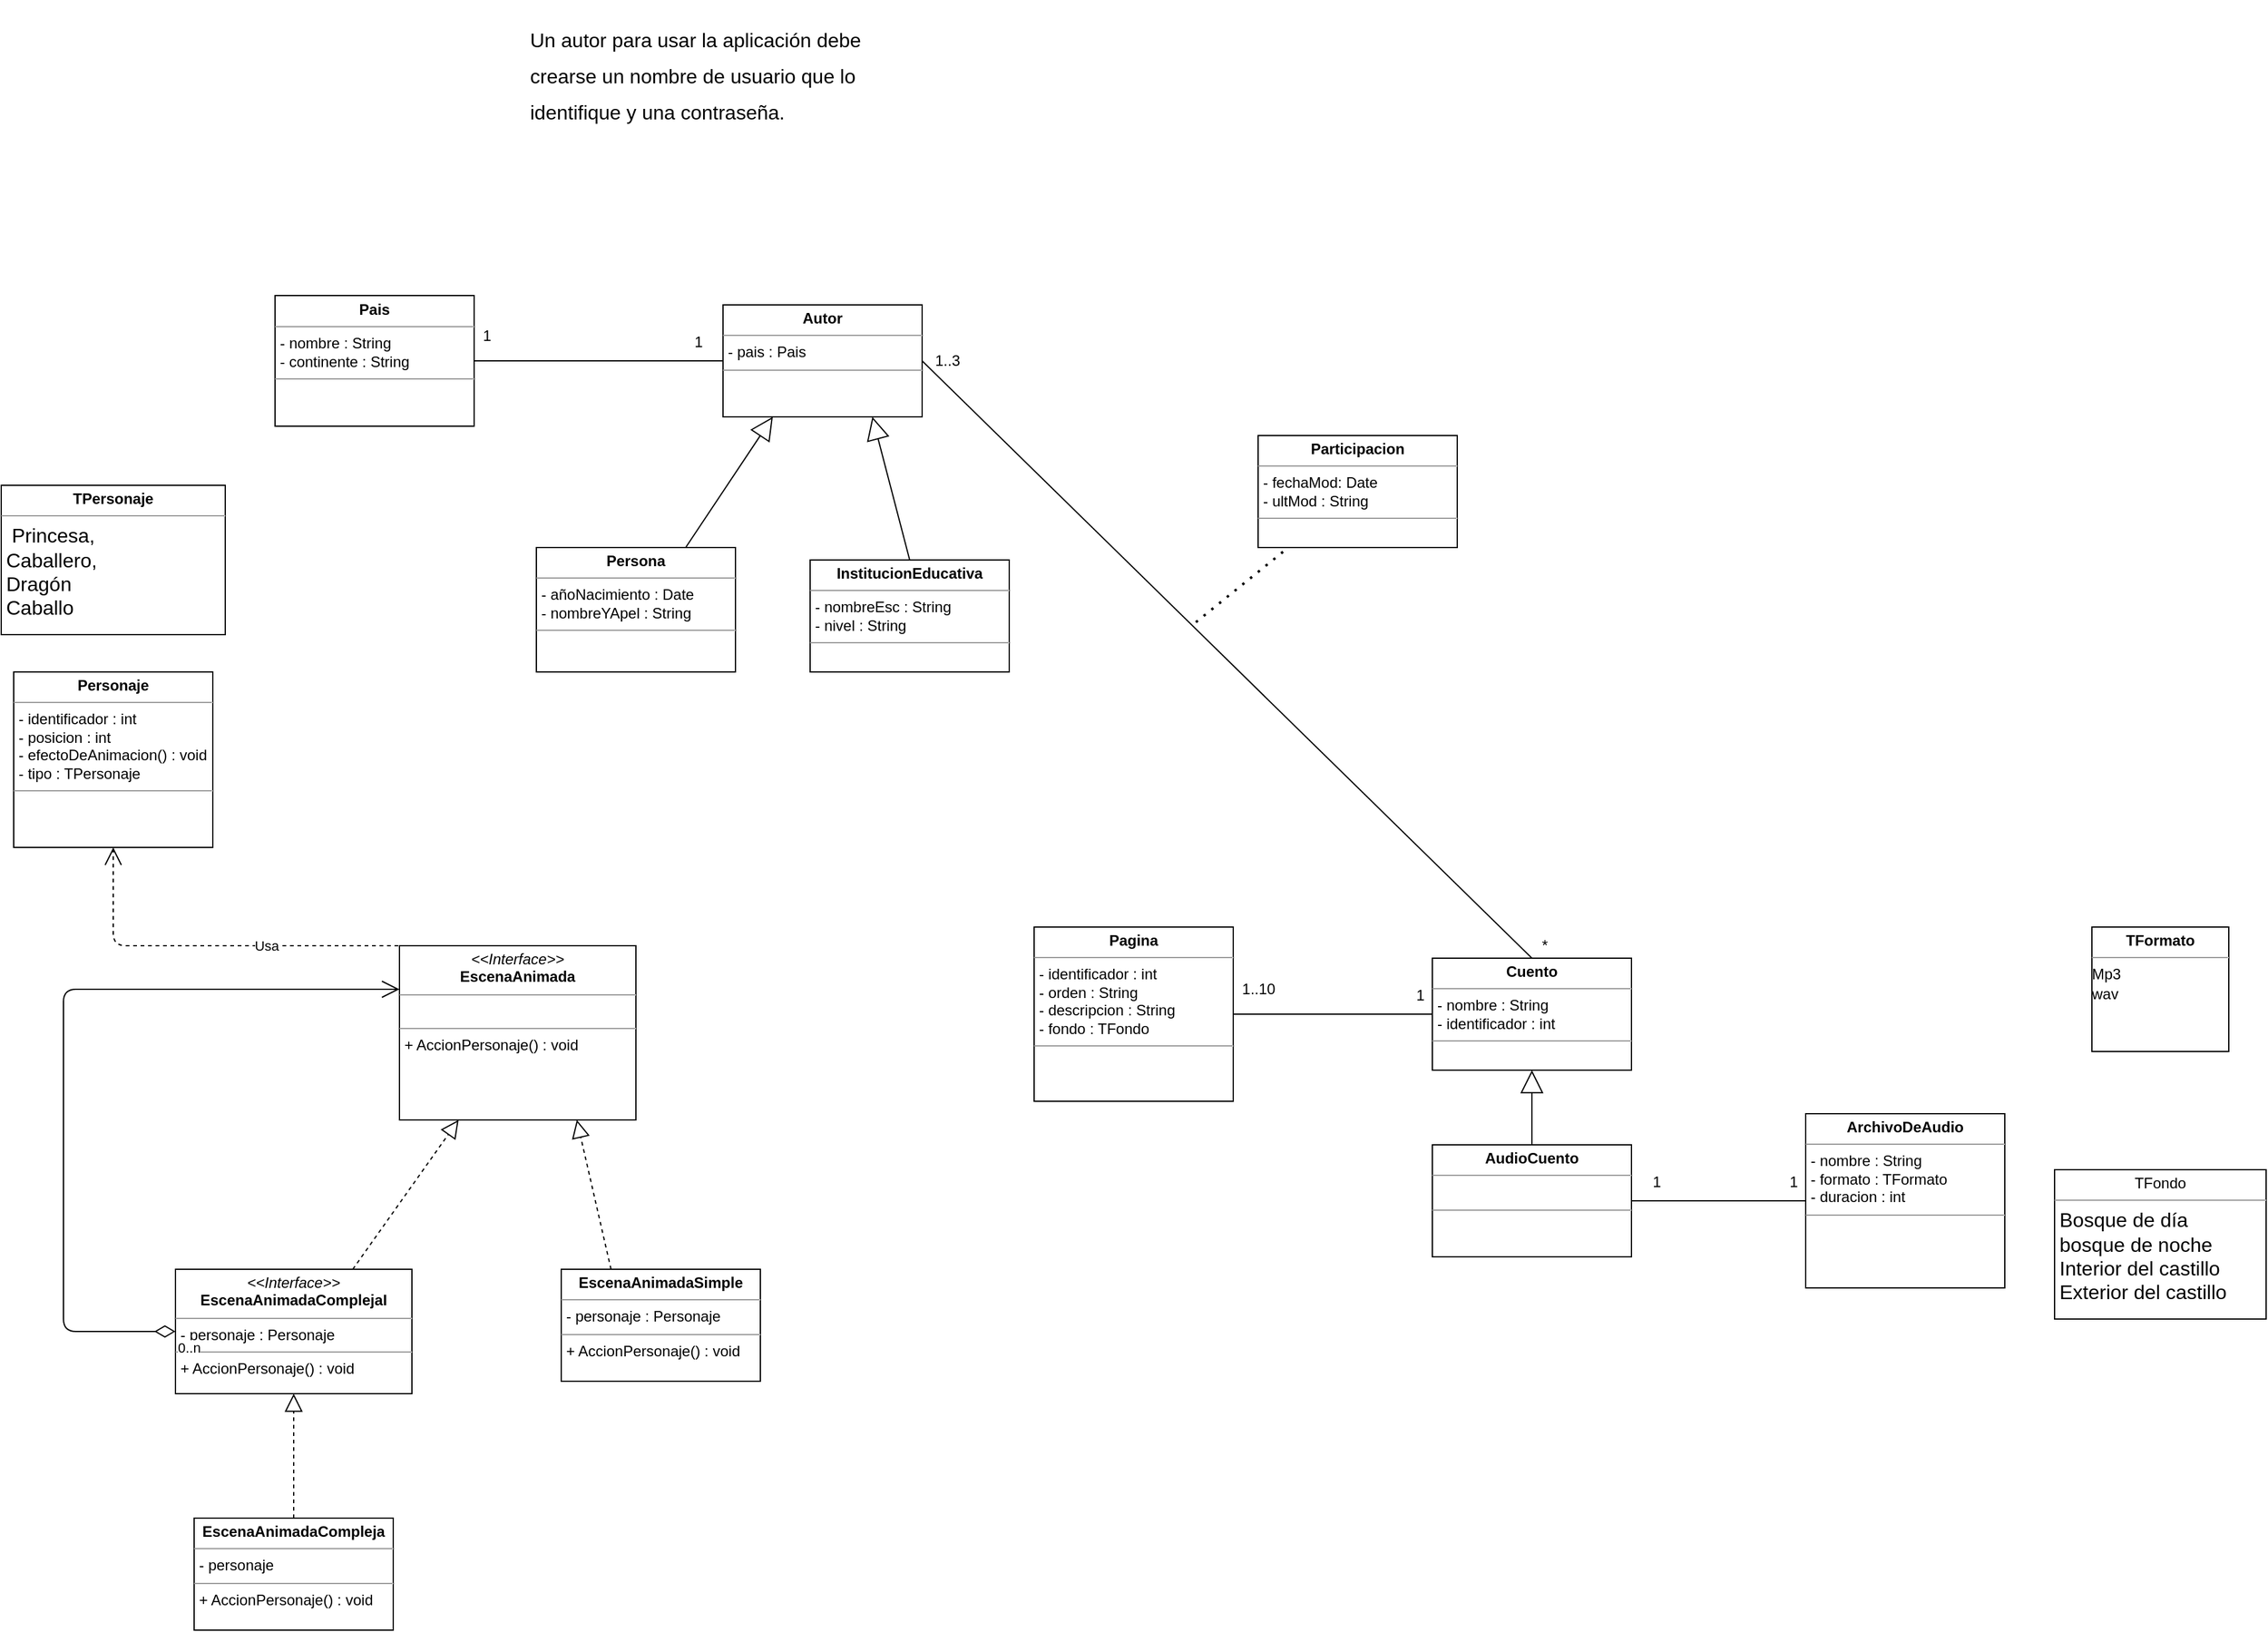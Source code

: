 <mxfile version="14.7.4" type="github">
  <diagram name="Page-1" id="c4acf3e9-155e-7222-9cf6-157b1a14988f">
    <mxGraphModel dx="1820" dy="1822" grid="1" gridSize="10" guides="1" tooltips="1" connect="1" arrows="1" fold="1" page="1" pageScale="1" pageWidth="850" pageHeight="1100" background="none" math="0" shadow="0">
      <root>
        <mxCell id="0" />
        <mxCell id="1" parent="0" />
        <mxCell id="IhCgR8m7eoDteuUtVqSt-2" value="&lt;p style=&quot;margin: 0px ; margin-top: 4px ; text-align: center&quot;&gt;&lt;b&gt;Cuento&lt;/b&gt;&lt;/p&gt;&lt;hr size=&quot;1&quot;&gt;&lt;p style=&quot;margin: 0px ; margin-left: 4px&quot;&gt;- nombre : String&lt;/p&gt;&lt;p style=&quot;margin: 0px ; margin-left: 4px&quot;&gt;- identificador : int&lt;/p&gt;&lt;hr size=&quot;1&quot;&gt;&lt;p style=&quot;margin: 0px ; margin-left: 4px&quot;&gt;&lt;br&gt;&lt;/p&gt;" style="verticalAlign=top;align=left;overflow=fill;fontSize=12;fontFamily=Helvetica;html=1;" vertex="1" parent="1">
          <mxGeometry x="780" y="230" width="160" height="90" as="geometry" />
        </mxCell>
        <mxCell id="IhCgR8m7eoDteuUtVqSt-3" value="&lt;p style=&quot;margin: 0px ; margin-top: 4px ; text-align: center&quot;&gt;&lt;b&gt;AudioCuento&lt;/b&gt;&lt;/p&gt;&lt;hr size=&quot;1&quot;&gt;&lt;p style=&quot;margin: 0px ; margin-left: 4px&quot;&gt;&lt;br&gt;&lt;/p&gt;&lt;hr size=&quot;1&quot;&gt;&lt;p style=&quot;margin: 0px ; margin-left: 4px&quot;&gt;&lt;br&gt;&lt;/p&gt;" style="verticalAlign=top;align=left;overflow=fill;fontSize=12;fontFamily=Helvetica;html=1;" vertex="1" parent="1">
          <mxGeometry x="780" y="380" width="160" height="90" as="geometry" />
        </mxCell>
        <mxCell id="IhCgR8m7eoDteuUtVqSt-4" value="&lt;p style=&quot;margin: 0px ; margin-top: 4px ; text-align: center&quot;&gt;&lt;b&gt;TFormato&lt;/b&gt;&lt;/p&gt;&lt;hr size=&quot;1&quot;&gt;&lt;div style=&quot;height: 2px&quot;&gt;Mp3&lt;/div&gt;&lt;div style=&quot;height: 2px&quot;&gt;&lt;br&gt;&lt;/div&gt;&lt;div style=&quot;height: 2px&quot;&gt;&lt;br&gt;&lt;/div&gt;&lt;div style=&quot;height: 2px&quot;&gt;&lt;br&gt;&lt;/div&gt;&lt;div style=&quot;height: 2px&quot;&gt;&lt;br&gt;&lt;/div&gt;&lt;div style=&quot;height: 2px&quot;&gt;&lt;br&gt;&lt;/div&gt;&lt;div style=&quot;height: 2px&quot;&gt;&lt;br&gt;&lt;/div&gt;&lt;div style=&quot;height: 2px&quot;&gt;&lt;br&gt;&lt;/div&gt;&lt;div style=&quot;height: 2px&quot;&gt;wav&lt;/div&gt;" style="verticalAlign=top;align=left;overflow=fill;fontSize=12;fontFamily=Helvetica;html=1;" vertex="1" parent="1">
          <mxGeometry x="1310" y="205" width="110" height="100" as="geometry" />
        </mxCell>
        <mxCell id="IhCgR8m7eoDteuUtVqSt-5" value="" style="endArrow=block;endSize=16;endFill=0;html=1;entryX=0.5;entryY=1;entryDx=0;entryDy=0;exitX=0.5;exitY=0;exitDx=0;exitDy=0;" edge="1" parent="1" source="IhCgR8m7eoDteuUtVqSt-3" target="IhCgR8m7eoDteuUtVqSt-2">
          <mxGeometry width="160" relative="1" as="geometry">
            <mxPoint x="650" y="215" as="sourcePoint" />
            <mxPoint x="810" y="215" as="targetPoint" />
          </mxGeometry>
        </mxCell>
        <mxCell id="IhCgR8m7eoDteuUtVqSt-6" value="&lt;p style=&quot;margin: 0px ; margin-top: 4px ; text-align: center&quot;&gt;&lt;b&gt;ArchivoDeAudio&lt;/b&gt;&lt;/p&gt;&lt;hr size=&quot;1&quot;&gt;&lt;p style=&quot;margin: 0px ; margin-left: 4px&quot;&gt;- nombre : String&lt;/p&gt;&lt;p style=&quot;margin: 0px ; margin-left: 4px&quot;&gt;- formato : TFormato&lt;/p&gt;&lt;p style=&quot;margin: 0px ; margin-left: 4px&quot;&gt;- duracion : int&lt;/p&gt;&lt;hr size=&quot;1&quot;&gt;&lt;p style=&quot;margin: 0px ; margin-left: 4px&quot;&gt;&lt;br&gt;&lt;/p&gt;" style="verticalAlign=top;align=left;overflow=fill;fontSize=12;fontFamily=Helvetica;html=1;" vertex="1" parent="1">
          <mxGeometry x="1080" y="355" width="160" height="140" as="geometry" />
        </mxCell>
        <mxCell id="IhCgR8m7eoDteuUtVqSt-7" value="" style="endArrow=none;html=1;exitX=1;exitY=0.5;exitDx=0;exitDy=0;entryX=0;entryY=0.5;entryDx=0;entryDy=0;" edge="1" parent="1" source="IhCgR8m7eoDteuUtVqSt-3" target="IhCgR8m7eoDteuUtVqSt-6">
          <mxGeometry width="50" height="50" relative="1" as="geometry">
            <mxPoint x="730" y="265" as="sourcePoint" />
            <mxPoint x="780" y="215" as="targetPoint" />
          </mxGeometry>
        </mxCell>
        <mxCell id="IhCgR8m7eoDteuUtVqSt-8" value="1" style="text;html=1;align=center;verticalAlign=middle;resizable=0;points=[];autosize=1;strokeColor=none;" vertex="1" parent="1">
          <mxGeometry x="950" y="400" width="20" height="20" as="geometry" />
        </mxCell>
        <mxCell id="IhCgR8m7eoDteuUtVqSt-9" value="1" style="text;html=1;align=center;verticalAlign=middle;resizable=0;points=[];autosize=1;strokeColor=none;" vertex="1" parent="1">
          <mxGeometry x="1060" y="400" width="20" height="20" as="geometry" />
        </mxCell>
        <mxCell id="IhCgR8m7eoDteuUtVqSt-12" value="&lt;p style=&quot;margin: 0px ; margin-top: 4px ; text-align: center&quot;&gt;&lt;b&gt;Pagina&lt;/b&gt;&lt;/p&gt;&lt;hr size=&quot;1&quot;&gt;&lt;p style=&quot;margin: 0px ; margin-left: 4px&quot;&gt;- identificador : int&lt;/p&gt;&lt;p style=&quot;margin: 0px ; margin-left: 4px&quot;&gt;- orden : String&lt;/p&gt;&lt;p style=&quot;margin: 0px ; margin-left: 4px&quot;&gt;- descripcion : String&lt;/p&gt;&lt;p style=&quot;margin: 0px ; margin-left: 4px&quot;&gt;- fondo : TFondo&lt;/p&gt;&lt;hr size=&quot;1&quot;&gt;&lt;p style=&quot;margin: 0px ; margin-left: 4px&quot;&gt;&lt;br&gt;&lt;/p&gt;" style="verticalAlign=top;align=left;overflow=fill;fontSize=12;fontFamily=Helvetica;html=1;" vertex="1" parent="1">
          <mxGeometry x="460" y="205" width="160" height="140" as="geometry" />
        </mxCell>
        <mxCell id="IhCgR8m7eoDteuUtVqSt-13" value="" style="endArrow=none;html=1;exitX=1;exitY=0.5;exitDx=0;exitDy=0;entryX=0;entryY=0.5;entryDx=0;entryDy=0;" edge="1" parent="1" source="IhCgR8m7eoDteuUtVqSt-12" target="IhCgR8m7eoDteuUtVqSt-2">
          <mxGeometry width="50" height="50" relative="1" as="geometry">
            <mxPoint x="730" y="265" as="sourcePoint" />
            <mxPoint x="780" y="215" as="targetPoint" />
          </mxGeometry>
        </mxCell>
        <mxCell id="IhCgR8m7eoDteuUtVqSt-14" value="1..10" style="text;html=1;align=center;verticalAlign=middle;resizable=0;points=[];autosize=1;strokeColor=none;" vertex="1" parent="1">
          <mxGeometry x="620" y="245" width="40" height="20" as="geometry" />
        </mxCell>
        <mxCell id="IhCgR8m7eoDteuUtVqSt-15" value="1" style="text;html=1;align=center;verticalAlign=middle;resizable=0;points=[];autosize=1;strokeColor=none;" vertex="1" parent="1">
          <mxGeometry x="760" y="250" width="20" height="20" as="geometry" />
        </mxCell>
        <mxCell id="IhCgR8m7eoDteuUtVqSt-17" value="&lt;p style=&quot;margin: 0px ; margin-top: 4px ; text-align: center&quot;&gt;&lt;i&gt;&amp;lt;&amp;lt;Interface&amp;gt;&amp;gt;&lt;/i&gt;&lt;br&gt;&lt;b&gt;EscenaAnimada&lt;/b&gt;&lt;/p&gt;&lt;hr size=&quot;1&quot;&gt;&lt;p style=&quot;margin: 0px ; margin-left: 4px&quot;&gt;&lt;br&gt;&lt;/p&gt;&lt;hr size=&quot;1&quot;&gt;&lt;p style=&quot;margin: 0px ; margin-left: 4px&quot;&gt;+ AccionPersonaje() : void&lt;br&gt;&lt;/p&gt;" style="verticalAlign=top;align=left;overflow=fill;fontSize=12;fontFamily=Helvetica;html=1;" vertex="1" parent="1">
          <mxGeometry x="-50" y="220" width="190" height="140" as="geometry" />
        </mxCell>
        <mxCell id="IhCgR8m7eoDteuUtVqSt-19" value="&lt;p style=&quot;margin: 0px ; margin-top: 4px ; text-align: center&quot;&gt;&lt;b&gt;EscenaAnimadaSimple&lt;/b&gt;&lt;/p&gt;&lt;hr size=&quot;1&quot;&gt;&lt;p style=&quot;margin: 0px ; margin-left: 4px&quot;&gt;- personaje : Personaje&lt;/p&gt;&lt;hr size=&quot;1&quot;&gt;&lt;p style=&quot;margin: 0px ; margin-left: 4px&quot;&gt;+ AccionPersonaje() : void&lt;/p&gt;" style="verticalAlign=top;align=left;overflow=fill;fontSize=12;fontFamily=Helvetica;html=1;" vertex="1" parent="1">
          <mxGeometry x="80" y="480" width="160" height="90" as="geometry" />
        </mxCell>
        <mxCell id="IhCgR8m7eoDteuUtVqSt-21" value="&lt;p style=&quot;margin: 0px ; margin-top: 4px ; text-align: center&quot;&gt;&lt;i&gt;&amp;lt;&amp;lt;Interface&amp;gt;&amp;gt;&lt;/i&gt;&lt;br&gt;&lt;b&gt;EscenaAnimadaComplejaI&lt;/b&gt;&lt;/p&gt;&lt;hr size=&quot;1&quot;&gt;&lt;p style=&quot;margin: 0px ; margin-left: 4px&quot;&gt;- personaje : Personaje&lt;/p&gt;&lt;hr size=&quot;1&quot;&gt;&lt;p style=&quot;margin: 0px ; margin-left: 4px&quot;&gt;+ AccionPersonaje() : void&lt;/p&gt;" style="verticalAlign=top;align=left;overflow=fill;fontSize=12;fontFamily=Helvetica;html=1;" vertex="1" parent="1">
          <mxGeometry x="-230" y="480" width="190" height="100" as="geometry" />
        </mxCell>
        <mxCell id="IhCgR8m7eoDteuUtVqSt-22" value="" style="endArrow=block;dashed=1;endFill=0;endSize=12;html=1;entryX=0.75;entryY=1;entryDx=0;entryDy=0;exitX=0.25;exitY=0;exitDx=0;exitDy=0;" edge="1" parent="1" source="IhCgR8m7eoDteuUtVqSt-19" target="IhCgR8m7eoDteuUtVqSt-17">
          <mxGeometry width="160" relative="1" as="geometry">
            <mxPoint x="-60" y="490" as="sourcePoint" />
            <mxPoint x="100" y="490" as="targetPoint" />
          </mxGeometry>
        </mxCell>
        <mxCell id="IhCgR8m7eoDteuUtVqSt-23" value="" style="endArrow=block;dashed=1;endFill=0;endSize=12;html=1;entryX=0.25;entryY=1;entryDx=0;entryDy=0;exitX=0.75;exitY=0;exitDx=0;exitDy=0;" edge="1" parent="1" source="IhCgR8m7eoDteuUtVqSt-21" target="IhCgR8m7eoDteuUtVqSt-17">
          <mxGeometry width="160" relative="1" as="geometry">
            <mxPoint x="-50" y="500" as="sourcePoint" />
            <mxPoint x="110" y="500" as="targetPoint" />
          </mxGeometry>
        </mxCell>
        <mxCell id="IhCgR8m7eoDteuUtVqSt-24" value="&lt;p style=&quot;margin: 0px ; margin-top: 4px ; text-align: center&quot;&gt;&lt;b&gt;EscenaAnimadaCompleja&lt;/b&gt;&lt;/p&gt;&lt;hr size=&quot;1&quot;&gt;&lt;p style=&quot;margin: 0px ; margin-left: 4px&quot;&gt;- personaje&amp;nbsp;&lt;/p&gt;&lt;hr size=&quot;1&quot;&gt;&lt;p style=&quot;margin: 0px ; margin-left: 4px&quot;&gt;+ AccionPersonaje() : void&lt;/p&gt;" style="verticalAlign=top;align=left;overflow=fill;fontSize=12;fontFamily=Helvetica;html=1;" vertex="1" parent="1">
          <mxGeometry x="-215" y="680" width="160" height="90" as="geometry" />
        </mxCell>
        <mxCell id="IhCgR8m7eoDteuUtVqSt-25" value="" style="endArrow=block;dashed=1;endFill=0;endSize=12;html=1;entryX=0.5;entryY=1;entryDx=0;entryDy=0;exitX=0.5;exitY=0;exitDx=0;exitDy=0;" edge="1" parent="1" source="IhCgR8m7eoDteuUtVqSt-24" target="IhCgR8m7eoDteuUtVqSt-21">
          <mxGeometry width="160" relative="1" as="geometry">
            <mxPoint x="-177.5" y="710" as="sourcePoint" />
            <mxPoint x="-92.5" y="590" as="targetPoint" />
          </mxGeometry>
        </mxCell>
        <mxCell id="IhCgR8m7eoDteuUtVqSt-27" value="" style="endArrow=open;html=1;endSize=12;startArrow=diamondThin;startSize=14;startFill=0;edgeStyle=orthogonalEdgeStyle;exitX=0;exitY=0.5;exitDx=0;exitDy=0;entryX=0;entryY=0.25;entryDx=0;entryDy=0;" edge="1" parent="1" source="IhCgR8m7eoDteuUtVqSt-21" target="IhCgR8m7eoDteuUtVqSt-17">
          <mxGeometry relative="1" as="geometry">
            <mxPoint x="-290" y="500" as="sourcePoint" />
            <mxPoint x="-260" y="270" as="targetPoint" />
            <Array as="points">
              <mxPoint x="-320" y="530" />
              <mxPoint x="-320" y="255" />
            </Array>
          </mxGeometry>
        </mxCell>
        <mxCell id="IhCgR8m7eoDteuUtVqSt-28" value="0..n" style="edgeLabel;resizable=0;html=1;align=left;verticalAlign=top;" connectable="0" vertex="1" parent="IhCgR8m7eoDteuUtVqSt-27">
          <mxGeometry x="-1" relative="1" as="geometry" />
        </mxCell>
        <mxCell id="IhCgR8m7eoDteuUtVqSt-30" value="&lt;p style=&quot;margin: 0px ; margin-top: 4px ; text-align: center&quot;&gt;&lt;b&gt;Personaje&lt;/b&gt;&lt;/p&gt;&lt;hr size=&quot;1&quot;&gt;&lt;p style=&quot;margin: 0px ; margin-left: 4px&quot;&gt;- identificador : int&lt;/p&gt;&lt;p style=&quot;margin: 0px ; margin-left: 4px&quot;&gt;- posicion : int&lt;/p&gt;&lt;p style=&quot;margin: 0px ; margin-left: 4px&quot;&gt;- efectoDeAnimacion() : void&lt;/p&gt;&lt;p style=&quot;margin: 0px ; margin-left: 4px&quot;&gt;- tipo : TPersonaje&lt;/p&gt;&lt;hr size=&quot;1&quot;&gt;&lt;p style=&quot;margin: 0px ; margin-left: 4px&quot;&gt;&lt;br&gt;&lt;/p&gt;" style="verticalAlign=top;align=left;overflow=fill;fontSize=12;fontFamily=Helvetica;html=1;" vertex="1" parent="1">
          <mxGeometry x="-360" width="160" height="141" as="geometry" />
        </mxCell>
        <mxCell id="IhCgR8m7eoDteuUtVqSt-32" value="Usa" style="endArrow=open;endSize=12;dashed=1;html=1;entryX=0.5;entryY=1;entryDx=0;entryDy=0;exitX=0.5;exitY=0;exitDx=0;exitDy=0;" edge="1" parent="1" source="IhCgR8m7eoDteuUtVqSt-17" target="IhCgR8m7eoDteuUtVqSt-30">
          <mxGeometry width="160" relative="1" as="geometry">
            <mxPoint x="-310" y="260" as="sourcePoint" />
            <mxPoint x="-150" y="260" as="targetPoint" />
            <Array as="points">
              <mxPoint x="-280" y="220" />
            </Array>
            <mxPoint as="offset" />
          </mxGeometry>
        </mxCell>
        <mxCell id="IhCgR8m7eoDteuUtVqSt-34" value="&lt;p style=&quot;margin: 0px ; margin-top: 4px ; text-align: center&quot;&gt;&lt;b&gt;Autor&lt;/b&gt;&lt;/p&gt;&lt;hr size=&quot;1&quot;&gt;&lt;p style=&quot;margin: 0px ; margin-left: 4px&quot;&gt;- pais : Pais&lt;/p&gt;&lt;hr size=&quot;1&quot;&gt;&lt;p style=&quot;margin: 0px ; margin-left: 4px&quot;&gt;&lt;br&gt;&lt;/p&gt;" style="verticalAlign=top;align=left;overflow=fill;fontSize=12;fontFamily=Helvetica;html=1;" vertex="1" parent="1">
          <mxGeometry x="210" y="-295" width="160" height="90" as="geometry" />
        </mxCell>
        <mxCell id="IhCgR8m7eoDteuUtVqSt-35" value="&lt;p style=&quot;margin: 0px ; margin-top: 4px ; text-align: center&quot;&gt;&lt;b&gt;Pais&lt;/b&gt;&lt;/p&gt;&lt;hr size=&quot;1&quot;&gt;&lt;p style=&quot;margin: 0px ; margin-left: 4px&quot;&gt;- nombre : String&lt;/p&gt;&lt;p style=&quot;margin: 0px ; margin-left: 4px&quot;&gt;- continente : String&lt;/p&gt;&lt;hr size=&quot;1&quot;&gt;&lt;p style=&quot;margin: 0px ; margin-left: 4px&quot;&gt;&lt;br&gt;&lt;/p&gt;" style="verticalAlign=top;align=left;overflow=fill;fontSize=12;fontFamily=Helvetica;html=1;" vertex="1" parent="1">
          <mxGeometry x="-150" y="-302.5" width="160" height="105" as="geometry" />
        </mxCell>
        <mxCell id="IhCgR8m7eoDteuUtVqSt-36" value="&lt;p style=&quot;margin: 0px ; margin-top: 4px ; text-align: center&quot;&gt;&lt;b&gt;Persona&lt;/b&gt;&lt;/p&gt;&lt;hr size=&quot;1&quot;&gt;&lt;p style=&quot;margin: 0px ; margin-left: 4px&quot;&gt;- añoNacimiento : Date&lt;/p&gt;&lt;p style=&quot;margin: 0px ; margin-left: 4px&quot;&gt;- nombreYApel : String&lt;/p&gt;&lt;hr size=&quot;1&quot;&gt;&lt;p style=&quot;margin: 0px ; margin-left: 4px&quot;&gt;&lt;br&gt;&lt;/p&gt;" style="verticalAlign=top;align=left;overflow=fill;fontSize=12;fontFamily=Helvetica;html=1;" vertex="1" parent="1">
          <mxGeometry x="60" y="-100" width="160" height="100" as="geometry" />
        </mxCell>
        <mxCell id="IhCgR8m7eoDteuUtVqSt-37" value="&lt;p style=&quot;margin: 0px ; margin-top: 4px ; text-align: center&quot;&gt;&lt;b&gt;InstitucionEducativa&lt;/b&gt;&lt;/p&gt;&lt;hr size=&quot;1&quot;&gt;&lt;p style=&quot;margin: 0px ; margin-left: 4px&quot;&gt;- nombreEsc : String&lt;/p&gt;&lt;p style=&quot;margin: 0px ; margin-left: 4px&quot;&gt;- nivel : String&lt;/p&gt;&lt;hr size=&quot;1&quot;&gt;&lt;p style=&quot;margin: 0px ; margin-left: 4px&quot;&gt;&lt;br&gt;&lt;/p&gt;" style="verticalAlign=top;align=left;overflow=fill;fontSize=12;fontFamily=Helvetica;html=1;" vertex="1" parent="1">
          <mxGeometry x="280" y="-90" width="160" height="90" as="geometry" />
        </mxCell>
        <mxCell id="IhCgR8m7eoDteuUtVqSt-38" value="" style="endArrow=block;endSize=16;endFill=0;html=1;entryX=0.75;entryY=1;entryDx=0;entryDy=0;exitX=0.5;exitY=0;exitDx=0;exitDy=0;" edge="1" parent="1" source="IhCgR8m7eoDteuUtVqSt-37" target="IhCgR8m7eoDteuUtVqSt-34">
          <mxGeometry width="160" relative="1" as="geometry">
            <mxPoint x="-20" y="15" as="sourcePoint" />
            <mxPoint x="140" y="15" as="targetPoint" />
          </mxGeometry>
        </mxCell>
        <mxCell id="IhCgR8m7eoDteuUtVqSt-39" value="" style="endArrow=block;endSize=16;endFill=0;html=1;entryX=0.25;entryY=1;entryDx=0;entryDy=0;exitX=0.75;exitY=0;exitDx=0;exitDy=0;" edge="1" parent="1" source="IhCgR8m7eoDteuUtVqSt-36" target="IhCgR8m7eoDteuUtVqSt-34">
          <mxGeometry width="160" relative="1" as="geometry">
            <mxPoint x="-10" y="25" as="sourcePoint" />
            <mxPoint x="150" y="25" as="targetPoint" />
          </mxGeometry>
        </mxCell>
        <mxCell id="IhCgR8m7eoDteuUtVqSt-40" value="" style="endArrow=none;html=1;exitX=1;exitY=0.5;exitDx=0;exitDy=0;entryX=0.5;entryY=0;entryDx=0;entryDy=0;" edge="1" parent="1" source="IhCgR8m7eoDteuUtVqSt-34" target="IhCgR8m7eoDteuUtVqSt-2">
          <mxGeometry width="50" height="50" relative="1" as="geometry">
            <mxPoint x="810" as="sourcePoint" />
            <mxPoint x="860" y="-50" as="targetPoint" />
          </mxGeometry>
        </mxCell>
        <mxCell id="IhCgR8m7eoDteuUtVqSt-41" value="1..3" style="text;html=1;align=center;verticalAlign=middle;resizable=0;points=[];autosize=1;strokeColor=none;" vertex="1" parent="1">
          <mxGeometry x="370" y="-260" width="40" height="20" as="geometry" />
        </mxCell>
        <mxCell id="IhCgR8m7eoDteuUtVqSt-42" value="*" style="text;html=1;align=center;verticalAlign=middle;resizable=0;points=[];autosize=1;strokeColor=none;" vertex="1" parent="1">
          <mxGeometry x="860" y="210" width="20" height="20" as="geometry" />
        </mxCell>
        <mxCell id="IhCgR8m7eoDteuUtVqSt-43" value="" style="endArrow=none;dashed=1;html=1;dashPattern=1 3;strokeWidth=2;" edge="1" parent="1" target="IhCgR8m7eoDteuUtVqSt-44">
          <mxGeometry width="50" height="50" relative="1" as="geometry">
            <mxPoint x="590" y="-40" as="sourcePoint" />
            <mxPoint x="680" y="-120" as="targetPoint" />
          </mxGeometry>
        </mxCell>
        <mxCell id="IhCgR8m7eoDteuUtVqSt-44" value="&lt;p style=&quot;margin: 0px ; margin-top: 4px ; text-align: center&quot;&gt;&lt;b&gt;Participacion&lt;/b&gt;&lt;/p&gt;&lt;hr size=&quot;1&quot;&gt;&lt;p style=&quot;margin: 0px ; margin-left: 4px&quot;&gt;- fechaMod: Date&lt;/p&gt;&lt;p style=&quot;margin: 0px ; margin-left: 4px&quot;&gt;- ultMod : String&lt;/p&gt;&lt;hr size=&quot;1&quot;&gt;&lt;p style=&quot;margin: 0px ; margin-left: 4px&quot;&gt;&lt;br&gt;&lt;/p&gt;" style="verticalAlign=top;align=left;overflow=fill;fontSize=12;fontFamily=Helvetica;html=1;" vertex="1" parent="1">
          <mxGeometry x="640" y="-190" width="160" height="90" as="geometry" />
        </mxCell>
        <mxCell id="IhCgR8m7eoDteuUtVqSt-45" value="" style="endArrow=none;html=1;exitX=1;exitY=0.5;exitDx=0;exitDy=0;entryX=0;entryY=0.5;entryDx=0;entryDy=0;" edge="1" parent="1" source="IhCgR8m7eoDteuUtVqSt-35" target="IhCgR8m7eoDteuUtVqSt-34">
          <mxGeometry width="50" height="50" relative="1" as="geometry">
            <mxPoint x="480" y="10" as="sourcePoint" />
            <mxPoint x="530" y="-40" as="targetPoint" />
          </mxGeometry>
        </mxCell>
        <mxCell id="IhCgR8m7eoDteuUtVqSt-46" value="1" style="text;html=1;align=center;verticalAlign=middle;resizable=0;points=[];autosize=1;strokeColor=none;" vertex="1" parent="1">
          <mxGeometry x="10" y="-280" width="20" height="20" as="geometry" />
        </mxCell>
        <mxCell id="IhCgR8m7eoDteuUtVqSt-47" value="1" style="text;html=1;align=center;verticalAlign=middle;resizable=0;points=[];autosize=1;strokeColor=none;" vertex="1" parent="1">
          <mxGeometry x="180" y="-275" width="20" height="20" as="geometry" />
        </mxCell>
        <mxCell id="IhCgR8m7eoDteuUtVqSt-48" value="&lt;h1&gt;&lt;span style=&quot;font-weight: normal&quot; id=&quot;docs-internal-guid-1d22c455-7fff-f7f7-e5ab-efd5f45f2533&quot;&gt;&lt;span style=&quot;font-size: 12pt ; font-family: &amp;#34;arial&amp;#34; ; background-color: transparent ; vertical-align: baseline&quot;&gt;Un autor para usar la aplicación debe crearse un nombre de usuario que lo identifique y una contraseña.&lt;/span&gt;&lt;/span&gt;&lt;br&gt;&lt;/h1&gt;" style="text;html=1;strokeColor=none;fillColor=none;spacing=5;spacingTop=-20;whiteSpace=wrap;overflow=hidden;rounded=0;" vertex="1" parent="1">
          <mxGeometry x="50" y="-530" width="280" height="120" as="geometry" />
        </mxCell>
        <mxCell id="IhCgR8m7eoDteuUtVqSt-52" value="&lt;p style=&quot;margin: 0px ; margin-top: 4px ; text-align: center&quot;&gt;TFondo&lt;/p&gt;&lt;hr size=&quot;1&quot;&gt;&lt;p style=&quot;margin: 0px ; margin-left: 4px&quot;&gt;&lt;span id=&quot;docs-internal-guid-d3cd7e1b-7fff-b3b3-6343-06b9b7c2117d&quot;&gt;&lt;span style=&quot;font-size: 12pt ; font-family: &amp;#34;arial&amp;#34; ; background-color: transparent ; vertical-align: baseline&quot;&gt;Bosque de día&lt;/span&gt;&lt;/span&gt;&lt;/p&gt;&lt;p style=&quot;margin: 0px ; margin-left: 4px&quot;&gt;&lt;span&gt;&lt;span style=&quot;font-size: 12pt ; font-family: &amp;#34;arial&amp;#34; ; background-color: transparent ; vertical-align: baseline&quot;&gt;bosque de noche&amp;nbsp;&lt;/span&gt;&lt;/span&gt;&lt;/p&gt;&lt;p style=&quot;margin: 0px ; margin-left: 4px&quot;&gt;&lt;span&gt;&lt;span style=&quot;font-size: 12pt ; font-family: &amp;#34;arial&amp;#34; ; background-color: transparent ; vertical-align: baseline&quot;&gt;Interior del castillo&lt;/span&gt;&lt;/span&gt;&lt;/p&gt;&lt;p style=&quot;margin: 0px ; margin-left: 4px&quot;&gt;&lt;span&gt;&lt;span style=&quot;font-size: 12pt ; font-family: &amp;#34;arial&amp;#34; ; background-color: transparent ; vertical-align: baseline&quot;&gt;Exterior del castillo&lt;/span&gt;&lt;/span&gt;&lt;br&gt;&lt;/p&gt;" style="verticalAlign=top;align=left;overflow=fill;fontSize=12;fontFamily=Helvetica;html=1;" vertex="1" parent="1">
          <mxGeometry x="1280" y="400" width="170" height="120" as="geometry" />
        </mxCell>
        <mxCell id="IhCgR8m7eoDteuUtVqSt-54" value="&lt;p style=&quot;margin: 0px ; margin-top: 4px ; text-align: center&quot;&gt;&lt;b&gt;TPersonaje&lt;/b&gt;&lt;/p&gt;&lt;hr size=&quot;1&quot;&gt;&lt;p style=&quot;margin: 0px ; margin-left: 4px&quot;&gt;&lt;span id=&quot;docs-internal-guid-c3144672-7fff-ef1c-80cd-0a7659bac6ec&quot;&gt;&lt;span style=&quot;font-size: 12pt ; font-family: &amp;#34;arial&amp;#34; ; background-color: transparent ; vertical-align: baseline&quot;&gt;&amp;nbsp;Princesa,&lt;/span&gt;&lt;/span&gt;&lt;/p&gt;&lt;p style=&quot;margin: 0px ; margin-left: 4px&quot;&gt;&lt;span&gt;&lt;span style=&quot;font-size: 12pt ; font-family: &amp;#34;arial&amp;#34; ; background-color: transparent ; vertical-align: baseline&quot;&gt;Caballero,&amp;nbsp;&lt;/span&gt;&lt;/span&gt;&lt;/p&gt;&lt;p style=&quot;margin: 0px ; margin-left: 4px&quot;&gt;&lt;span&gt;&lt;span style=&quot;font-size: 12pt ; font-family: &amp;#34;arial&amp;#34; ; background-color: transparent ; vertical-align: baseline&quot;&gt;Dragón&lt;/span&gt;&lt;/span&gt;&lt;/p&gt;&lt;p style=&quot;margin: 0px ; margin-left: 4px&quot;&gt;&lt;span&gt;&lt;span style=&quot;font-size: 12pt ; font-family: &amp;#34;arial&amp;#34; ; background-color: transparent ; vertical-align: baseline&quot;&gt;Caballo&lt;/span&gt;&lt;/span&gt;&lt;br&gt;&lt;/p&gt;" style="verticalAlign=top;align=left;overflow=fill;fontSize=12;fontFamily=Helvetica;html=1;" vertex="1" parent="1">
          <mxGeometry x="-370" y="-150" width="180" height="120" as="geometry" />
        </mxCell>
      </root>
    </mxGraphModel>
  </diagram>
</mxfile>
